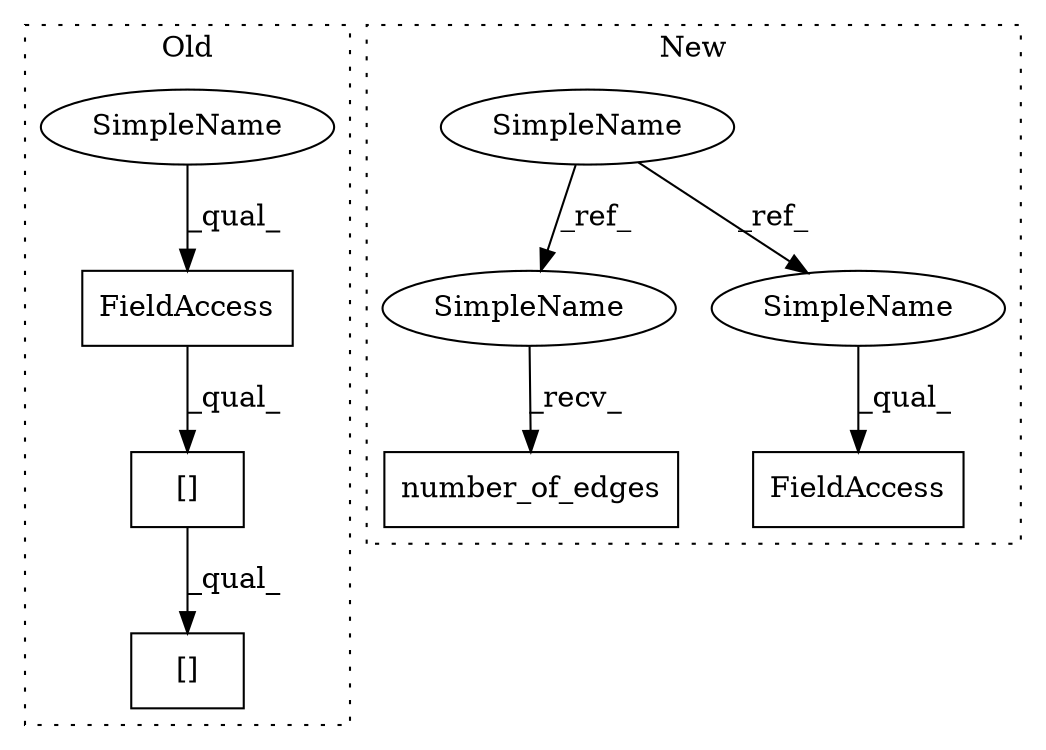 digraph G {
subgraph cluster0 {
1 [label="[]" a="2" s="1011,1019" l="7,1" shape="box"];
3 [label="FieldAccess" a="22" s="1011" l="6" shape="box"];
4 [label="[]" a="2" s="1011,1025" l="10,1" shape="box"];
9 [label="SimpleName" a="42" s="1011" l="1" shape="ellipse"];
label = "Old";
style="dotted";
}
subgraph cluster1 {
2 [label="number_of_edges" a="32" s="976,998" l="16,1" shape="box"];
5 [label="SimpleName" a="42" s="359" l="1" shape="ellipse"];
6 [label="FieldAccess" a="22" s="1345" l="7" shape="box"];
7 [label="SimpleName" a="42" s="974" l="1" shape="ellipse"];
8 [label="SimpleName" a="42" s="1345" l="1" shape="ellipse"];
label = "New";
style="dotted";
}
1 -> 4 [label="_qual_"];
3 -> 1 [label="_qual_"];
5 -> 7 [label="_ref_"];
5 -> 8 [label="_ref_"];
7 -> 2 [label="_recv_"];
8 -> 6 [label="_qual_"];
9 -> 3 [label="_qual_"];
}